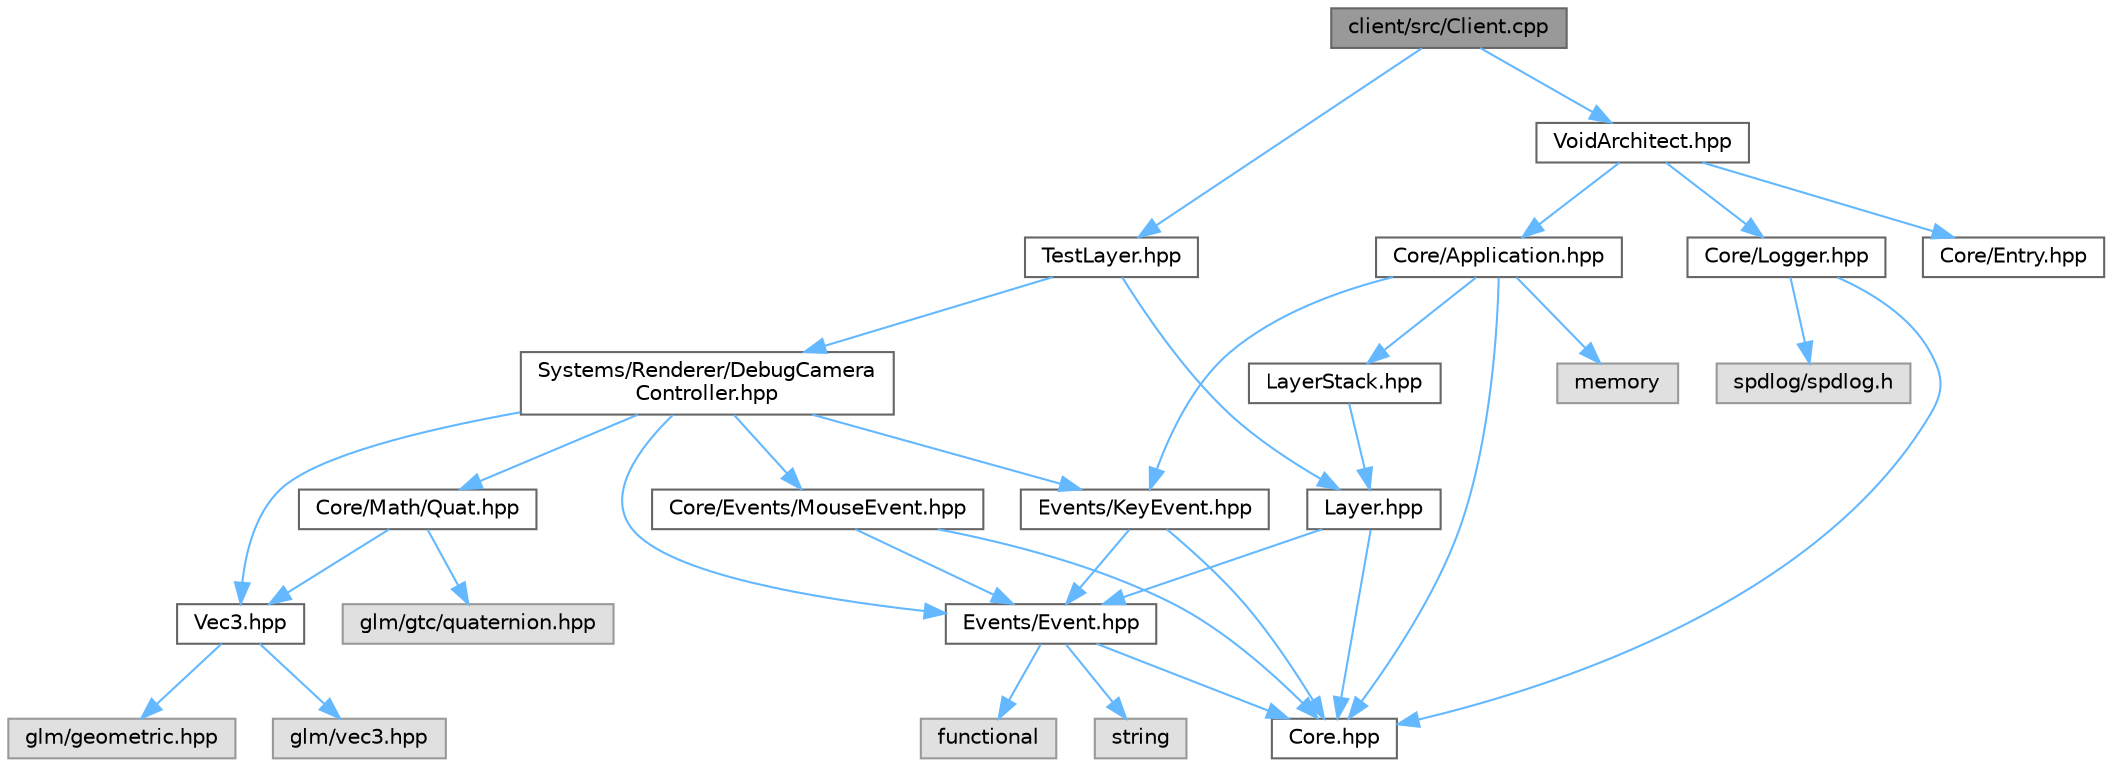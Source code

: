 digraph "client/src/Client.cpp"
{
 // LATEX_PDF_SIZE
  bgcolor="transparent";
  edge [fontname=Helvetica,fontsize=10,labelfontname=Helvetica,labelfontsize=10];
  node [fontname=Helvetica,fontsize=10,shape=box,height=0.2,width=0.4];
  Node1 [id="Node000001",label="client/src/Client.cpp",height=0.2,width=0.4,color="gray40", fillcolor="grey60", style="filled", fontcolor="black",tooltip=" "];
  Node1 -> Node2 [id="edge33_Node000001_Node000002",color="steelblue1",style="solid",tooltip=" "];
  Node2 [id="Node000002",label="VoidArchitect.hpp",height=0.2,width=0.4,color="grey40", fillcolor="white", style="filled",URL="$_void_architect_8hpp.html",tooltip=" "];
  Node2 -> Node3 [id="edge34_Node000002_Node000003",color="steelblue1",style="solid",tooltip=" "];
  Node3 [id="Node000003",label="Core/Application.hpp",height=0.2,width=0.4,color="grey40", fillcolor="white", style="filled",URL="$_application_8hpp.html",tooltip=" "];
  Node3 -> Node4 [id="edge35_Node000003_Node000004",color="steelblue1",style="solid",tooltip=" "];
  Node4 [id="Node000004",label="Core.hpp",height=0.2,width=0.4,color="grey40", fillcolor="white", style="filled",URL="$_core_8hpp.html",tooltip=" "];
  Node3 -> Node5 [id="edge36_Node000003_Node000005",color="steelblue1",style="solid",tooltip=" "];
  Node5 [id="Node000005",label="LayerStack.hpp",height=0.2,width=0.4,color="grey40", fillcolor="white", style="filled",URL="$_layer_stack_8hpp.html",tooltip=" "];
  Node5 -> Node6 [id="edge37_Node000005_Node000006",color="steelblue1",style="solid",tooltip=" "];
  Node6 [id="Node000006",label="Layer.hpp",height=0.2,width=0.4,color="grey40", fillcolor="white", style="filled",URL="$_layer_8hpp.html",tooltip=" "];
  Node6 -> Node4 [id="edge38_Node000006_Node000004",color="steelblue1",style="solid",tooltip=" "];
  Node6 -> Node7 [id="edge39_Node000006_Node000007",color="steelblue1",style="solid",tooltip=" "];
  Node7 [id="Node000007",label="Events/Event.hpp",height=0.2,width=0.4,color="grey40", fillcolor="white", style="filled",URL="$_event_8hpp.html",tooltip=" "];
  Node7 -> Node4 [id="edge40_Node000007_Node000004",color="steelblue1",style="solid",tooltip=" "];
  Node7 -> Node8 [id="edge41_Node000007_Node000008",color="steelblue1",style="solid",tooltip=" "];
  Node8 [id="Node000008",label="functional",height=0.2,width=0.4,color="grey60", fillcolor="#E0E0E0", style="filled",tooltip=" "];
  Node7 -> Node9 [id="edge42_Node000007_Node000009",color="steelblue1",style="solid",tooltip=" "];
  Node9 [id="Node000009",label="string",height=0.2,width=0.4,color="grey60", fillcolor="#E0E0E0", style="filled",tooltip=" "];
  Node3 -> Node10 [id="edge43_Node000003_Node000010",color="steelblue1",style="solid",tooltip=" "];
  Node10 [id="Node000010",label="Events/KeyEvent.hpp",height=0.2,width=0.4,color="grey40", fillcolor="white", style="filled",URL="$_key_event_8hpp.html",tooltip=" "];
  Node10 -> Node4 [id="edge44_Node000010_Node000004",color="steelblue1",style="solid",tooltip=" "];
  Node10 -> Node7 [id="edge45_Node000010_Node000007",color="steelblue1",style="solid",tooltip=" "];
  Node3 -> Node11 [id="edge46_Node000003_Node000011",color="steelblue1",style="solid",tooltip=" "];
  Node11 [id="Node000011",label="memory",height=0.2,width=0.4,color="grey60", fillcolor="#E0E0E0", style="filled",tooltip=" "];
  Node2 -> Node12 [id="edge47_Node000002_Node000012",color="steelblue1",style="solid",tooltip=" "];
  Node12 [id="Node000012",label="Core/Logger.hpp",height=0.2,width=0.4,color="grey40", fillcolor="white", style="filled",URL="$_logger_8hpp.html",tooltip=" "];
  Node12 -> Node13 [id="edge48_Node000012_Node000013",color="steelblue1",style="solid",tooltip=" "];
  Node13 [id="Node000013",label="spdlog/spdlog.h",height=0.2,width=0.4,color="grey60", fillcolor="#E0E0E0", style="filled",tooltip=" "];
  Node12 -> Node4 [id="edge49_Node000012_Node000004",color="steelblue1",style="solid",tooltip=" "];
  Node2 -> Node14 [id="edge50_Node000002_Node000014",color="steelblue1",style="solid",tooltip=" "];
  Node14 [id="Node000014",label="Core/Entry.hpp",height=0.2,width=0.4,color="grey40", fillcolor="white", style="filled",URL="$_entry_8hpp.html",tooltip=" "];
  Node1 -> Node15 [id="edge51_Node000001_Node000015",color="steelblue1",style="solid",tooltip=" "];
  Node15 [id="Node000015",label="TestLayer.hpp",height=0.2,width=0.4,color="grey40", fillcolor="white", style="filled",URL="$client_2src_2_test_layer_8hpp.html",tooltip=" "];
  Node15 -> Node6 [id="edge52_Node000015_Node000006",color="steelblue1",style="solid",tooltip=" "];
  Node15 -> Node16 [id="edge53_Node000015_Node000016",color="steelblue1",style="solid",tooltip=" "];
  Node16 [id="Node000016",label="Systems/Renderer/DebugCamera\lController.hpp",height=0.2,width=0.4,color="grey40", fillcolor="white", style="filled",URL="$_debug_camera_controller_8hpp.html",tooltip=" "];
  Node16 -> Node7 [id="edge54_Node000016_Node000007",color="steelblue1",style="solid",tooltip=" "];
  Node16 -> Node10 [id="edge55_Node000016_Node000010",color="steelblue1",style="solid",tooltip=" "];
  Node16 -> Node17 [id="edge56_Node000016_Node000017",color="steelblue1",style="solid",tooltip=" "];
  Node17 [id="Node000017",label="Core/Events/MouseEvent.hpp",height=0.2,width=0.4,color="grey40", fillcolor="white", style="filled",URL="$_mouse_event_8hpp.html",tooltip=" "];
  Node17 -> Node4 [id="edge57_Node000017_Node000004",color="steelblue1",style="solid",tooltip=" "];
  Node17 -> Node7 [id="edge58_Node000017_Node000007",color="steelblue1",style="solid",tooltip=" "];
  Node16 -> Node18 [id="edge59_Node000016_Node000018",color="steelblue1",style="solid",tooltip=" "];
  Node18 [id="Node000018",label="Core/Math/Quat.hpp",height=0.2,width=0.4,color="grey40", fillcolor="white", style="filled",URL="$_quat_8hpp.html",tooltip=" "];
  Node18 -> Node19 [id="edge60_Node000018_Node000019",color="steelblue1",style="solid",tooltip=" "];
  Node19 [id="Node000019",label="Vec3.hpp",height=0.2,width=0.4,color="grey40", fillcolor="white", style="filled",URL="$_vec3_8hpp.html",tooltip=" "];
  Node19 -> Node20 [id="edge61_Node000019_Node000020",color="steelblue1",style="solid",tooltip=" "];
  Node20 [id="Node000020",label="glm/geometric.hpp",height=0.2,width=0.4,color="grey60", fillcolor="#E0E0E0", style="filled",tooltip=" "];
  Node19 -> Node21 [id="edge62_Node000019_Node000021",color="steelblue1",style="solid",tooltip=" "];
  Node21 [id="Node000021",label="glm/vec3.hpp",height=0.2,width=0.4,color="grey60", fillcolor="#E0E0E0", style="filled",tooltip=" "];
  Node18 -> Node22 [id="edge63_Node000018_Node000022",color="steelblue1",style="solid",tooltip=" "];
  Node22 [id="Node000022",label="glm/gtc/quaternion.hpp",height=0.2,width=0.4,color="grey60", fillcolor="#E0E0E0", style="filled",tooltip=" "];
  Node16 -> Node19 [id="edge64_Node000016_Node000019",color="steelblue1",style="solid",tooltip=" "];
}
